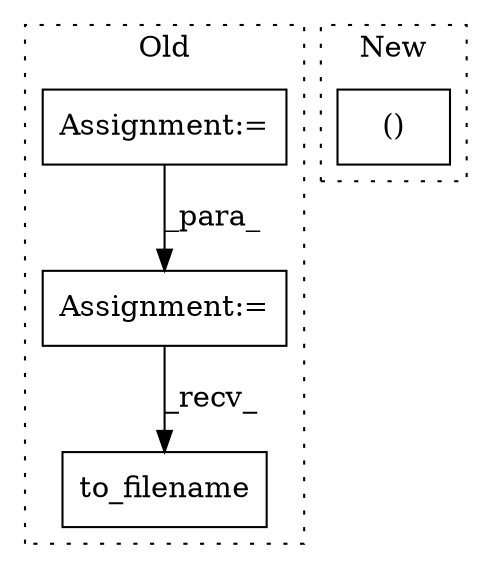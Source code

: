 digraph G {
subgraph cluster0 {
1 [label="to_filename" a="32" s="1194,1219" l="12,1" shape="box"];
3 [label="Assignment:=" a="7" s="921" l="1" shape="box"];
4 [label="Assignment:=" a="7" s="1105" l="1" shape="box"];
label = "Old";
style="dotted";
}
subgraph cluster1 {
2 [label="()" a="106" s="951" l="39" shape="box"];
label = "New";
style="dotted";
}
3 -> 4 [label="_para_"];
4 -> 1 [label="_recv_"];
}